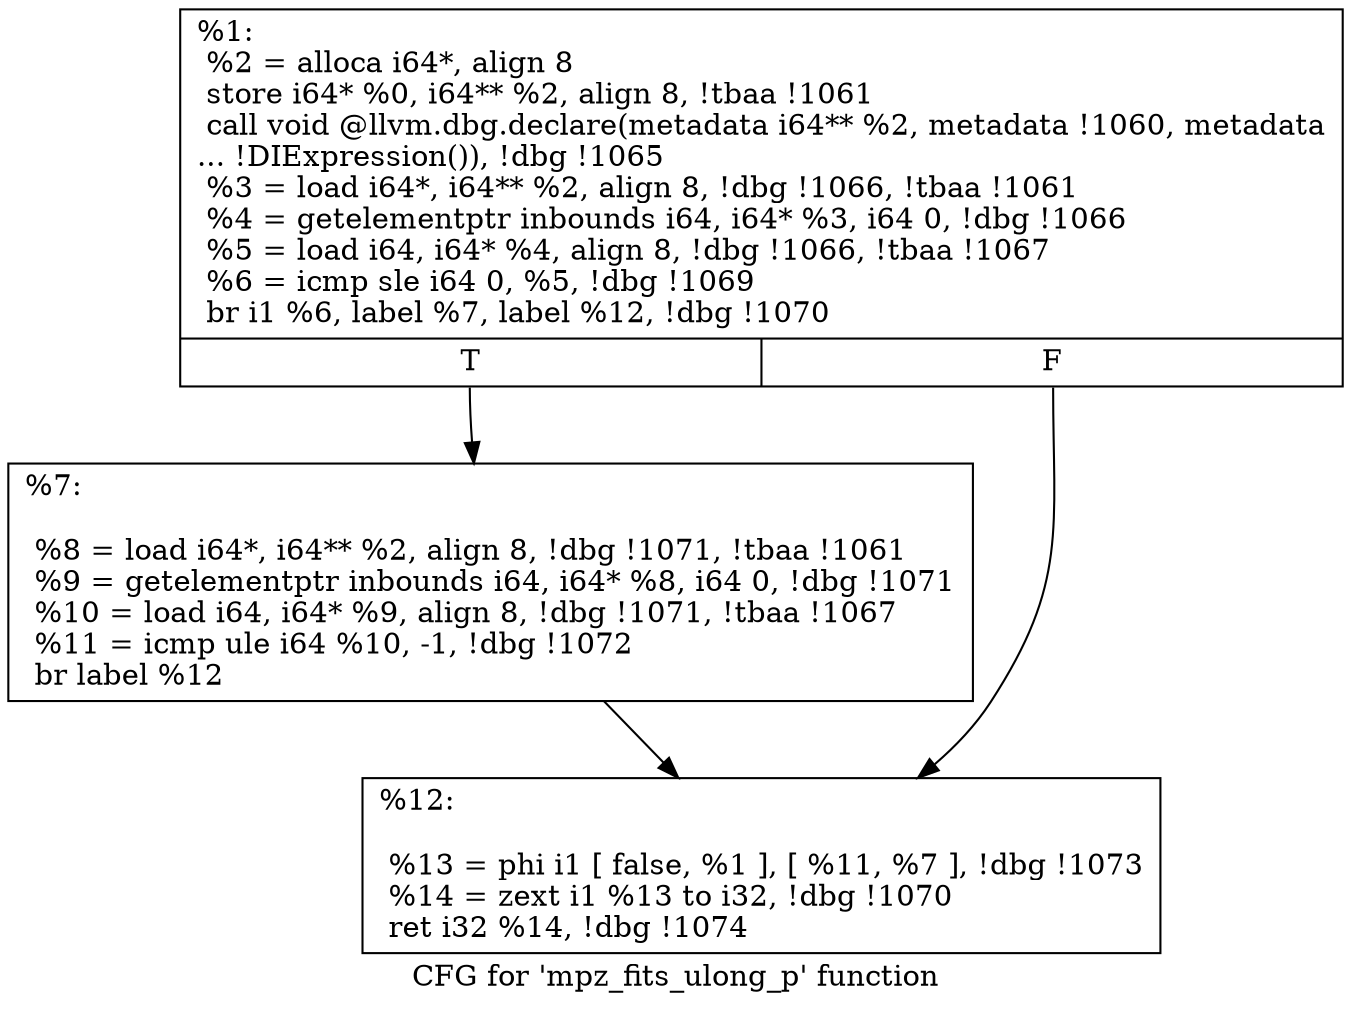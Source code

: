 digraph "CFG for 'mpz_fits_ulong_p' function" {
	label="CFG for 'mpz_fits_ulong_p' function";

	Node0x980090 [shape=record,label="{%1:\l  %2 = alloca i64*, align 8\l  store i64* %0, i64** %2, align 8, !tbaa !1061\l  call void @llvm.dbg.declare(metadata i64** %2, metadata !1060, metadata\l... !DIExpression()), !dbg !1065\l  %3 = load i64*, i64** %2, align 8, !dbg !1066, !tbaa !1061\l  %4 = getelementptr inbounds i64, i64* %3, i64 0, !dbg !1066\l  %5 = load i64, i64* %4, align 8, !dbg !1066, !tbaa !1067\l  %6 = icmp sle i64 0, %5, !dbg !1069\l  br i1 %6, label %7, label %12, !dbg !1070\l|{<s0>T|<s1>F}}"];
	Node0x980090:s0 -> Node0x982560;
	Node0x980090:s1 -> Node0x9825b0;
	Node0x982560 [shape=record,label="{%7:\l\l  %8 = load i64*, i64** %2, align 8, !dbg !1071, !tbaa !1061\l  %9 = getelementptr inbounds i64, i64* %8, i64 0, !dbg !1071\l  %10 = load i64, i64* %9, align 8, !dbg !1071, !tbaa !1067\l  %11 = icmp ule i64 %10, -1, !dbg !1072\l  br label %12\l}"];
	Node0x982560 -> Node0x9825b0;
	Node0x9825b0 [shape=record,label="{%12:\l\l  %13 = phi i1 [ false, %1 ], [ %11, %7 ], !dbg !1073\l  %14 = zext i1 %13 to i32, !dbg !1070\l  ret i32 %14, !dbg !1074\l}"];
}
